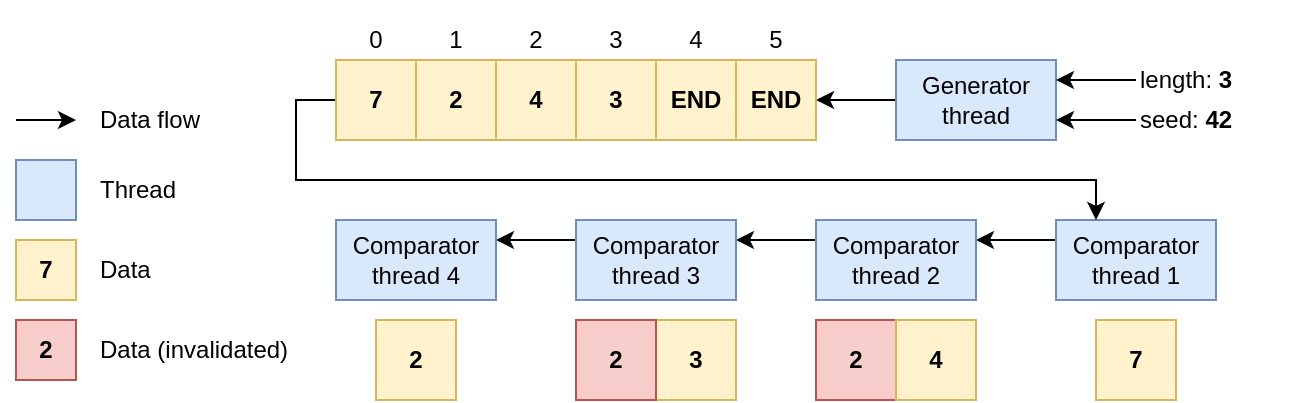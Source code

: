 <mxfile version="16.6.6" type="device"><diagram id="g_4zb_dx31_waol8SLp9" name="Page-1"><mxGraphModel dx="1422" dy="744" grid="1" gridSize="10" guides="1" tooltips="1" connect="1" arrows="1" fold="1" page="1" pageScale="1" pageWidth="850" pageHeight="1100" math="0" shadow="0"><root><mxCell id="0"/><mxCell id="1" parent="0"/><mxCell id="sMmSkC9LH6Y-CQpER9X--22" style="edgeStyle=none;rounded=0;orthogonalLoop=1;jettySize=auto;html=1;exitX=0;exitY=0.5;exitDx=0;exitDy=0;entryX=1;entryY=0.5;entryDx=0;entryDy=0;" parent="1" source="sMmSkC9LH6Y-CQpER9X--1" target="sMmSkC9LH6Y-CQpER9X--12" edge="1"><mxGeometry relative="1" as="geometry"/></mxCell><mxCell id="sMmSkC9LH6Y-CQpER9X--1" value="&lt;div&gt;Generator thread&lt;/div&gt;" style="rounded=0;whiteSpace=wrap;html=1;fillColor=#dae8fc;strokeColor=#6c8ebf;" parent="1" vertex="1"><mxGeometry x="600" y="160" width="80" height="40" as="geometry"/></mxCell><mxCell id="sMmSkC9LH6Y-CQpER9X--52" style="edgeStyle=orthogonalEdgeStyle;rounded=0;orthogonalLoop=1;jettySize=auto;html=1;exitX=0;exitY=0.25;exitDx=0;exitDy=0;entryX=1;entryY=0.25;entryDx=0;entryDy=0;strokeColor=#000000;strokeWidth=1;" parent="1" source="sMmSkC9LH6Y-CQpER9X--2" target="sMmSkC9LH6Y-CQpER9X--3" edge="1"><mxGeometry relative="1" as="geometry"/></mxCell><mxCell id="sMmSkC9LH6Y-CQpER9X--2" value="&lt;div&gt;Comparator thread 1&lt;/div&gt;" style="rounded=0;whiteSpace=wrap;html=1;fillColor=#dae8fc;strokeColor=#6c8ebf;" parent="1" vertex="1"><mxGeometry x="680" y="240" width="80" height="40" as="geometry"/></mxCell><mxCell id="sMmSkC9LH6Y-CQpER9X--53" style="edgeStyle=orthogonalEdgeStyle;rounded=0;orthogonalLoop=1;jettySize=auto;html=1;exitX=0;exitY=0.25;exitDx=0;exitDy=0;entryX=1;entryY=0.25;entryDx=0;entryDy=0;strokeColor=#000000;strokeWidth=1;" parent="1" source="sMmSkC9LH6Y-CQpER9X--3" target="sMmSkC9LH6Y-CQpER9X--4" edge="1"><mxGeometry relative="1" as="geometry"/></mxCell><mxCell id="sMmSkC9LH6Y-CQpER9X--3" value="&lt;div&gt;Comparator thread 2&lt;/div&gt;" style="rounded=0;whiteSpace=wrap;html=1;fillColor=#dae8fc;strokeColor=#6c8ebf;" parent="1" vertex="1"><mxGeometry x="560" y="240" width="80" height="40" as="geometry"/></mxCell><mxCell id="sMmSkC9LH6Y-CQpER9X--54" style="edgeStyle=orthogonalEdgeStyle;rounded=0;orthogonalLoop=1;jettySize=auto;html=1;exitX=0;exitY=0.25;exitDx=0;exitDy=0;entryX=1;entryY=0.25;entryDx=0;entryDy=0;strokeColor=#000000;strokeWidth=1;" parent="1" source="sMmSkC9LH6Y-CQpER9X--4" target="sMmSkC9LH6Y-CQpER9X--39" edge="1"><mxGeometry relative="1" as="geometry"/></mxCell><mxCell id="sMmSkC9LH6Y-CQpER9X--4" value="&lt;div&gt;Comparator thread 3&lt;/div&gt;" style="rounded=0;whiteSpace=wrap;html=1;fillColor=#dae8fc;strokeColor=#6c8ebf;" parent="1" vertex="1"><mxGeometry x="440" y="240" width="80" height="40" as="geometry"/></mxCell><mxCell id="sMmSkC9LH6Y-CQpER9X--23" style="edgeStyle=orthogonalEdgeStyle;rounded=0;orthogonalLoop=1;jettySize=auto;html=1;exitX=0;exitY=0.5;exitDx=0;exitDy=0;entryX=0.25;entryY=0;entryDx=0;entryDy=0;" parent="1" source="sMmSkC9LH6Y-CQpER9X--5" target="sMmSkC9LH6Y-CQpER9X--2" edge="1"><mxGeometry relative="1" as="geometry"/></mxCell><mxCell id="sMmSkC9LH6Y-CQpER9X--5" value="&lt;div&gt;7&lt;br&gt;&lt;/div&gt;" style="rounded=0;whiteSpace=wrap;html=1;fillColor=#fff2cc;strokeColor=#d6b656;fontStyle=1" parent="1" vertex="1"><mxGeometry x="320" y="160" width="40" height="40" as="geometry"/></mxCell><mxCell id="sMmSkC9LH6Y-CQpER9X--6" value="2" style="rounded=0;whiteSpace=wrap;html=1;fillColor=#fff2cc;strokeColor=#d6b656;fontStyle=1" parent="1" vertex="1"><mxGeometry x="360" y="160" width="40" height="40" as="geometry"/></mxCell><mxCell id="sMmSkC9LH6Y-CQpER9X--7" value="4" style="rounded=0;whiteSpace=wrap;html=1;fillColor=#fff2cc;strokeColor=#d6b656;fontStyle=1" parent="1" vertex="1"><mxGeometry x="400" y="160" width="40" height="40" as="geometry"/></mxCell><mxCell id="sMmSkC9LH6Y-CQpER9X--9" value="3" style="rounded=0;whiteSpace=wrap;html=1;fillColor=#fff2cc;strokeColor=#d6b656;fontStyle=1" parent="1" vertex="1"><mxGeometry x="440" y="160" width="40" height="40" as="geometry"/></mxCell><mxCell id="sMmSkC9LH6Y-CQpER9X--11" value="END" style="rounded=0;whiteSpace=wrap;html=1;fillColor=#fff2cc;strokeColor=#d6b656;fontStyle=1" parent="1" vertex="1"><mxGeometry x="480" y="160" width="40" height="40" as="geometry"/></mxCell><mxCell id="sMmSkC9LH6Y-CQpER9X--12" value="END" style="rounded=0;whiteSpace=wrap;html=1;fillColor=#fff2cc;strokeColor=#d6b656;fontStyle=1" parent="1" vertex="1"><mxGeometry x="520" y="160" width="40" height="40" as="geometry"/></mxCell><mxCell id="sMmSkC9LH6Y-CQpER9X--55" style="edgeStyle=orthogonalEdgeStyle;rounded=0;orthogonalLoop=1;jettySize=auto;html=1;exitX=0;exitY=0.5;exitDx=0;exitDy=0;entryX=1;entryY=0.25;entryDx=0;entryDy=0;strokeColor=#000000;strokeWidth=1;" parent="1" source="sMmSkC9LH6Y-CQpER9X--14" target="sMmSkC9LH6Y-CQpER9X--1" edge="1"><mxGeometry relative="1" as="geometry"/></mxCell><mxCell id="sMmSkC9LH6Y-CQpER9X--14" value="&lt;span style=&quot;font-weight: normal&quot;&gt;length: &lt;/span&gt;3" style="text;html=1;strokeColor=none;fillColor=none;align=left;verticalAlign=middle;whiteSpace=wrap;rounded=0;fontStyle=1" parent="1" vertex="1"><mxGeometry x="720" y="160" width="80" height="20" as="geometry"/></mxCell><mxCell id="sMmSkC9LH6Y-CQpER9X--56" style="edgeStyle=orthogonalEdgeStyle;rounded=0;orthogonalLoop=1;jettySize=auto;html=1;exitX=0;exitY=0.5;exitDx=0;exitDy=0;entryX=1;entryY=0.75;entryDx=0;entryDy=0;strokeColor=#000000;strokeWidth=1;" parent="1" source="sMmSkC9LH6Y-CQpER9X--15" target="sMmSkC9LH6Y-CQpER9X--1" edge="1"><mxGeometry relative="1" as="geometry"/></mxCell><mxCell id="sMmSkC9LH6Y-CQpER9X--15" value="&lt;div&gt;&lt;span style=&quot;font-weight: normal&quot;&gt;seed: &lt;/span&gt;42&lt;br&gt;&lt;/div&gt;" style="text;html=1;strokeColor=none;fillColor=none;align=left;verticalAlign=middle;whiteSpace=wrap;rounded=0;fontStyle=1" parent="1" vertex="1"><mxGeometry x="720" y="180" width="80" height="20" as="geometry"/></mxCell><mxCell id="sMmSkC9LH6Y-CQpER9X--25" value="&lt;div&gt;7&lt;br&gt;&lt;/div&gt;" style="rounded=0;whiteSpace=wrap;html=1;fillColor=#fff2cc;strokeColor=#d6b656;fontStyle=1" parent="1" vertex="1"><mxGeometry x="700" y="290" width="40" height="40" as="geometry"/></mxCell><mxCell id="sMmSkC9LH6Y-CQpER9X--26" value="2" style="rounded=0;whiteSpace=wrap;html=1;fillColor=#f8cecc;strokeColor=#b85450;fontStyle=1" parent="1" vertex="1"><mxGeometry x="560" y="290" width="40" height="40" as="geometry"/></mxCell><mxCell id="sMmSkC9LH6Y-CQpER9X--27" value="4" style="rounded=0;whiteSpace=wrap;html=1;fillColor=#fff2cc;strokeColor=#d6b656;fontStyle=1" parent="1" vertex="1"><mxGeometry x="600" y="290" width="40" height="40" as="geometry"/></mxCell><mxCell id="sMmSkC9LH6Y-CQpER9X--28" value="2" style="rounded=0;whiteSpace=wrap;html=1;fillColor=#fff2cc;strokeColor=#d6b656;fontStyle=1" parent="1" vertex="1"><mxGeometry x="340" y="290" width="40" height="40" as="geometry"/></mxCell><mxCell id="sMmSkC9LH6Y-CQpER9X--30" value="0" style="text;html=1;strokeColor=none;fillColor=none;align=center;verticalAlign=middle;whiteSpace=wrap;rounded=0;" parent="1" vertex="1"><mxGeometry x="320" y="130" width="40" height="40" as="geometry"/></mxCell><mxCell id="sMmSkC9LH6Y-CQpER9X--31" value="1" style="text;html=1;strokeColor=none;fillColor=none;align=center;verticalAlign=middle;whiteSpace=wrap;rounded=0;" parent="1" vertex="1"><mxGeometry x="360" y="130" width="40" height="40" as="geometry"/></mxCell><mxCell id="sMmSkC9LH6Y-CQpER9X--32" value="2" style="text;html=1;strokeColor=none;fillColor=none;align=center;verticalAlign=middle;whiteSpace=wrap;rounded=0;" parent="1" vertex="1"><mxGeometry x="400" y="130" width="40" height="40" as="geometry"/></mxCell><mxCell id="sMmSkC9LH6Y-CQpER9X--33" value="3" style="text;html=1;strokeColor=none;fillColor=none;align=center;verticalAlign=middle;whiteSpace=wrap;rounded=0;" parent="1" vertex="1"><mxGeometry x="440" y="130" width="40" height="40" as="geometry"/></mxCell><mxCell id="sMmSkC9LH6Y-CQpER9X--34" value="4" style="text;html=1;strokeColor=none;fillColor=none;align=center;verticalAlign=middle;whiteSpace=wrap;rounded=0;" parent="1" vertex="1"><mxGeometry x="480" y="130" width="40" height="40" as="geometry"/></mxCell><mxCell id="sMmSkC9LH6Y-CQpER9X--35" value="5" style="text;html=1;strokeColor=none;fillColor=none;align=center;verticalAlign=middle;whiteSpace=wrap;rounded=0;" parent="1" vertex="1"><mxGeometry x="520" y="130" width="40" height="40" as="geometry"/></mxCell><mxCell id="sMmSkC9LH6Y-CQpER9X--39" value="&lt;div&gt;Comparator thread 4&lt;br&gt;&lt;/div&gt;" style="rounded=0;whiteSpace=wrap;html=1;fillColor=#dae8fc;strokeColor=#6c8ebf;" parent="1" vertex="1"><mxGeometry x="320" y="240" width="80" height="40" as="geometry"/></mxCell><mxCell id="sMmSkC9LH6Y-CQpER9X--40" value="3" style="rounded=0;whiteSpace=wrap;html=1;fillColor=#fff2cc;strokeColor=#d6b656;fontStyle=1" parent="1" vertex="1"><mxGeometry x="480" y="290" width="40" height="40" as="geometry"/></mxCell><mxCell id="sMmSkC9LH6Y-CQpER9X--41" value="2" style="rounded=0;whiteSpace=wrap;html=1;fillColor=#f8cecc;strokeColor=#b85450;fontStyle=1" parent="1" vertex="1"><mxGeometry x="440" y="290" width="40" height="40" as="geometry"/></mxCell><mxCell id="sMmSkC9LH6Y-CQpER9X--60" value="Data flow" style="text;html=1;strokeColor=none;fillColor=none;align=left;verticalAlign=middle;whiteSpace=wrap;rounded=0;" parent="1" vertex="1"><mxGeometry x="200" y="170" width="60" height="40" as="geometry"/></mxCell><mxCell id="sMmSkC9LH6Y-CQpER9X--61" style="edgeStyle=orthogonalEdgeStyle;rounded=0;orthogonalLoop=1;jettySize=auto;html=1;strokeColor=#000000;strokeWidth=1;" parent="1" edge="1"><mxGeometry relative="1" as="geometry"><mxPoint x="160" y="190" as="sourcePoint"/><mxPoint x="190" y="190" as="targetPoint"/><Array as="points"><mxPoint x="170" y="190"/><mxPoint x="170" y="190"/></Array></mxGeometry></mxCell><mxCell id="sMmSkC9LH6Y-CQpER9X--62" value="&lt;div&gt;7&lt;br&gt;&lt;/div&gt;" style="rounded=0;whiteSpace=wrap;html=1;fillColor=#fff2cc;strokeColor=#d6b656;fontStyle=1" parent="1" vertex="1"><mxGeometry x="160" y="250" width="30" height="30" as="geometry"/></mxCell><mxCell id="sMmSkC9LH6Y-CQpER9X--64" value="Data" style="text;html=1;strokeColor=none;fillColor=none;align=left;verticalAlign=middle;whiteSpace=wrap;rounded=0;" parent="1" vertex="1"><mxGeometry x="200" y="250" width="40" height="30" as="geometry"/></mxCell><mxCell id="sMmSkC9LH6Y-CQpER9X--65" value="2" style="rounded=0;whiteSpace=wrap;html=1;fillColor=#f8cecc;strokeColor=#b85450;fontStyle=1" parent="1" vertex="1"><mxGeometry x="160" y="290" width="30" height="30" as="geometry"/></mxCell><mxCell id="sMmSkC9LH6Y-CQpER9X--66" value="Data (invalidated)" style="text;html=1;strokeColor=none;fillColor=none;align=left;verticalAlign=middle;whiteSpace=wrap;rounded=0;" parent="1" vertex="1"><mxGeometry x="200" y="290" width="100" height="30" as="geometry"/></mxCell><mxCell id="sMmSkC9LH6Y-CQpER9X--74" value="" style="rounded=0;whiteSpace=wrap;html=1;fillColor=#dae8fc;strokeColor=#6c8ebf;" parent="1" vertex="1"><mxGeometry x="160" y="210" width="30" height="30" as="geometry"/></mxCell><mxCell id="sMmSkC9LH6Y-CQpER9X--77" value="Thread" style="text;html=1;strokeColor=none;fillColor=none;align=left;verticalAlign=middle;whiteSpace=wrap;rounded=0;" parent="1" vertex="1"><mxGeometry x="200" y="210" width="50" height="30" as="geometry"/></mxCell></root></mxGraphModel></diagram></mxfile>